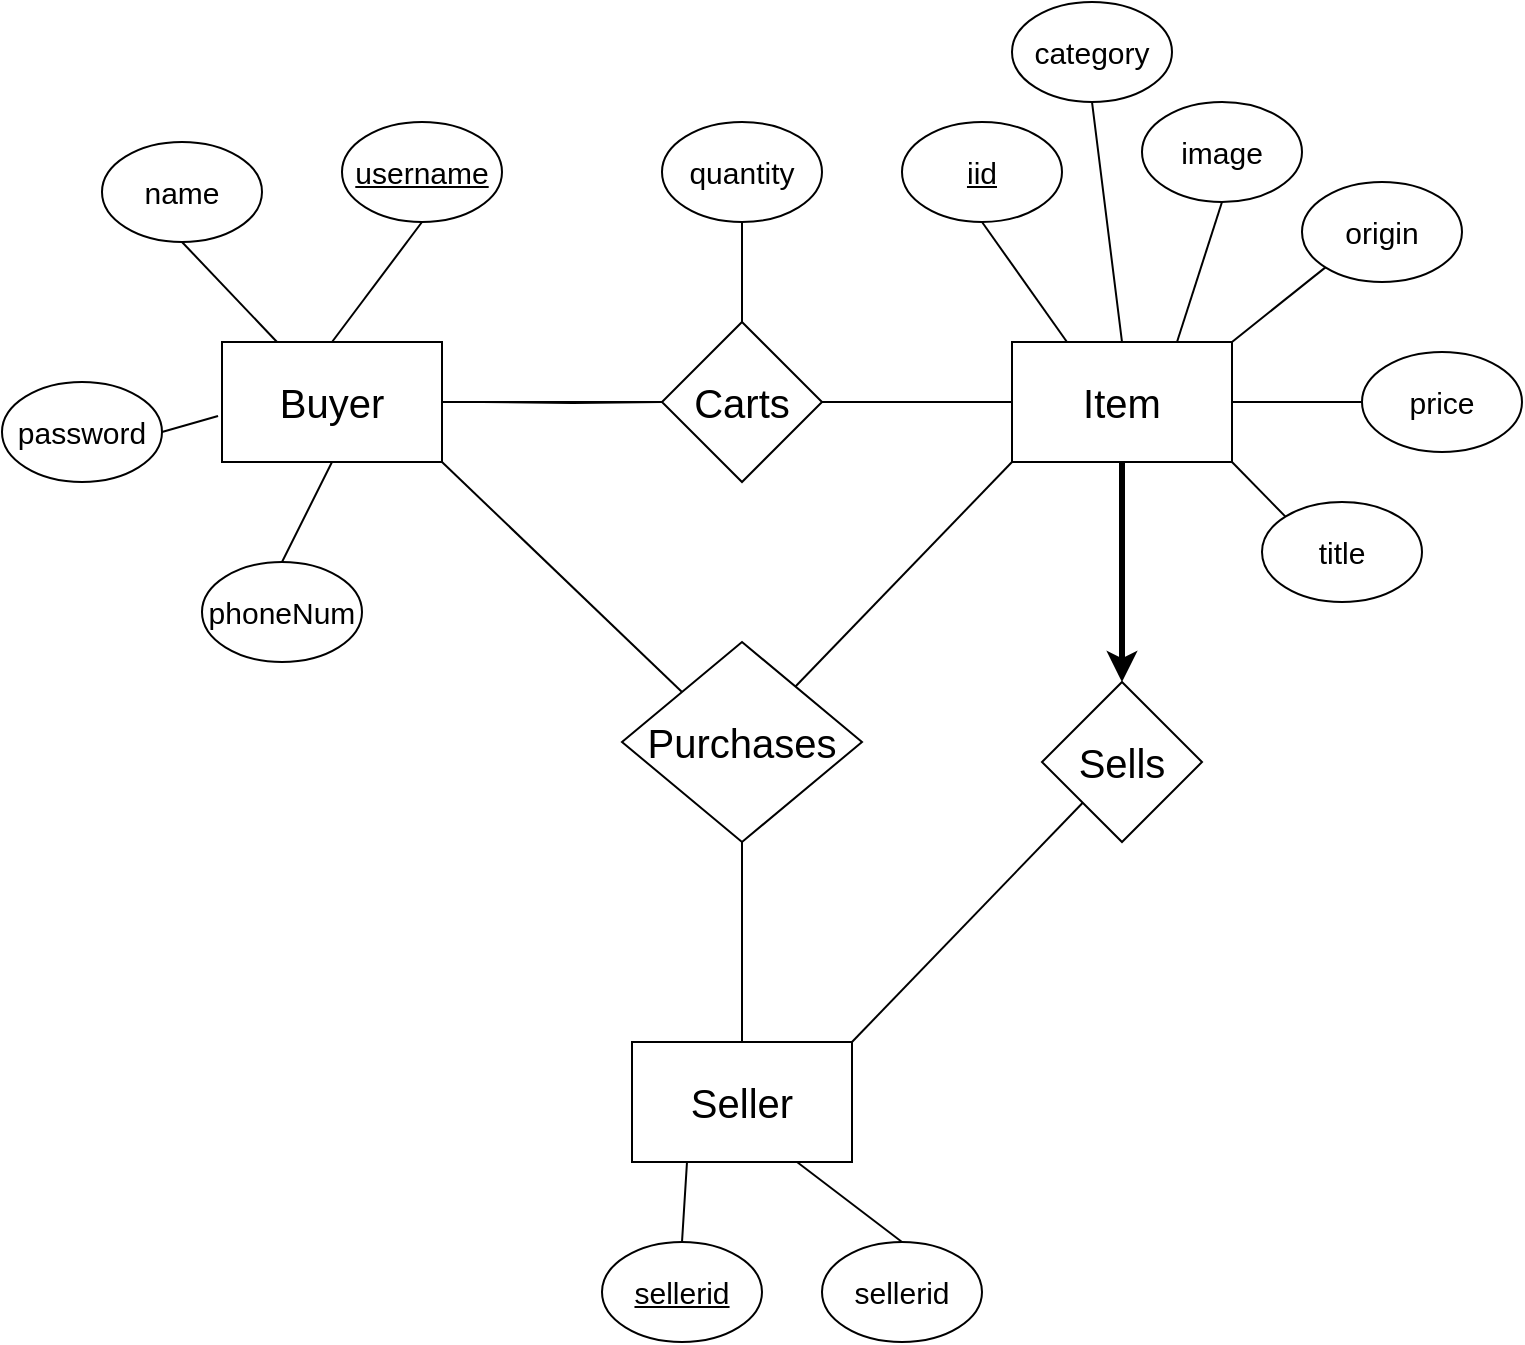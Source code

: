 <mxfile version="14.2.9" type="device"><diagram id="QpL5o1hIX9gAYaQP9EWa" name="Page-1"><mxGraphModel dx="1135" dy="1131" grid="1" gridSize="10" guides="1" tooltips="1" connect="1" arrows="1" fold="1" page="1" pageScale="1" pageWidth="850" pageHeight="1100" math="0" shadow="0"><root><mxCell id="0"/><mxCell id="1" parent="0"/><mxCell id="VQBNhGWBxDBCoFYlKfIo-15" value="" style="edgeStyle=orthogonalEdgeStyle;rounded=0;orthogonalLoop=1;jettySize=auto;html=1;endArrow=none;endFill=0;" edge="1" parent="1" target="VQBNhGWBxDBCoFYlKfIo-12"><mxGeometry relative="1" as="geometry"><mxPoint x="310" y="310" as="sourcePoint"/></mxGeometry></mxCell><mxCell id="VQBNhGWBxDBCoFYlKfIo-4" value="&lt;font style=&quot;font-size: 20px&quot;&gt;Sells&lt;/font&gt;" style="rhombus;whiteSpace=wrap;html=1;" vertex="1" parent="1"><mxGeometry x="590" y="450" width="80" height="80" as="geometry"/></mxCell><mxCell id="VQBNhGWBxDBCoFYlKfIo-5" value="&lt;font style=&quot;font-size: 20px&quot;&gt;Purchases&lt;/font&gt;" style="rhombus;whiteSpace=wrap;html=1;" vertex="1" parent="1"><mxGeometry x="380" y="430" width="120" height="100" as="geometry"/></mxCell><mxCell id="VQBNhGWBxDBCoFYlKfIo-9" value="" style="endArrow=none;html=1;exitX=1;exitY=0;exitDx=0;exitDy=0;endFill=0;" edge="1" parent="1" source="VQBNhGWBxDBCoFYlKfIo-27" target="VQBNhGWBxDBCoFYlKfIo-4"><mxGeometry width="50" height="50" relative="1" as="geometry"><mxPoint x="485" y="640" as="sourcePoint"/><mxPoint x="500" y="590" as="targetPoint"/></mxGeometry></mxCell><mxCell id="VQBNhGWBxDBCoFYlKfIo-11" value="" style="endArrow=none;html=1;entryX=0.5;entryY=1;entryDx=0;entryDy=0;exitX=0.5;exitY=0;exitDx=0;exitDy=0;endFill=0;startArrow=classic;startFill=1;strokeWidth=3;" edge="1" parent="1" source="VQBNhGWBxDBCoFYlKfIo-4" target="VQBNhGWBxDBCoFYlKfIo-23"><mxGeometry width="50" height="50" relative="1" as="geometry"><mxPoint x="460" y="650" as="sourcePoint"/><mxPoint x="630" y="355" as="targetPoint"/></mxGeometry></mxCell><mxCell id="VQBNhGWBxDBCoFYlKfIo-13" style="edgeStyle=orthogonalEdgeStyle;rounded=0;orthogonalLoop=1;jettySize=auto;html=1;endArrow=none;endFill=0;" edge="1" parent="1" source="VQBNhGWBxDBCoFYlKfIo-12"><mxGeometry relative="1" as="geometry"><mxPoint x="310" y="310" as="targetPoint"/></mxGeometry></mxCell><mxCell id="VQBNhGWBxDBCoFYlKfIo-14" style="edgeStyle=orthogonalEdgeStyle;rounded=0;orthogonalLoop=1;jettySize=auto;html=1;endArrow=none;endFill=0;entryX=0;entryY=0.5;entryDx=0;entryDy=0;" edge="1" parent="1" source="VQBNhGWBxDBCoFYlKfIo-12"><mxGeometry relative="1" as="geometry"><mxPoint x="585" y="310" as="targetPoint"/></mxGeometry></mxCell><mxCell id="VQBNhGWBxDBCoFYlKfIo-12" value="&lt;font style=&quot;font-size: 20px&quot;&gt;Carts&lt;/font&gt;" style="rhombus;whiteSpace=wrap;html=1;" vertex="1" parent="1"><mxGeometry x="400" y="270" width="80" height="80" as="geometry"/></mxCell><mxCell id="VQBNhGWBxDBCoFYlKfIo-16" value="" style="endArrow=none;html=1;entryX=0;entryY=1;entryDx=0;entryDy=0;" edge="1" parent="1" source="VQBNhGWBxDBCoFYlKfIo-5" target="VQBNhGWBxDBCoFYlKfIo-23"><mxGeometry width="50" height="50" relative="1" as="geometry"><mxPoint x="450" y="640" as="sourcePoint"/><mxPoint x="585" y="355" as="targetPoint"/></mxGeometry></mxCell><mxCell id="VQBNhGWBxDBCoFYlKfIo-17" value="" style="endArrow=none;html=1;entryX=0.5;entryY=1;entryDx=0;entryDy=0;exitX=0.5;exitY=0;exitDx=0;exitDy=0;" edge="1" parent="1" source="VQBNhGWBxDBCoFYlKfIo-27" target="VQBNhGWBxDBCoFYlKfIo-5"><mxGeometry width="50" height="50" relative="1" as="geometry"><mxPoint x="560" y="650" as="sourcePoint"/><mxPoint x="595" y="365" as="targetPoint"/></mxGeometry></mxCell><mxCell id="VQBNhGWBxDBCoFYlKfIo-18" value="" style="endArrow=none;html=1;entryX=1;entryY=1;entryDx=0;entryDy=0;exitX=0;exitY=0;exitDx=0;exitDy=0;" edge="1" parent="1" source="VQBNhGWBxDBCoFYlKfIo-5" target="VQBNhGWBxDBCoFYlKfIo-20"><mxGeometry width="50" height="50" relative="1" as="geometry"><mxPoint x="509.88" y="454.9" as="sourcePoint"/><mxPoint x="310" y="355" as="targetPoint"/></mxGeometry></mxCell><mxCell id="VQBNhGWBxDBCoFYlKfIo-21" value="" style="edgeStyle=orthogonalEdgeStyle;rounded=0;orthogonalLoop=1;jettySize=auto;html=1;startArrow=none;startFill=0;endArrow=none;endFill=0;strokeWidth=1;" edge="1" parent="1" source="VQBNhGWBxDBCoFYlKfIo-20" target="VQBNhGWBxDBCoFYlKfIo-12"><mxGeometry relative="1" as="geometry"/></mxCell><mxCell id="VQBNhGWBxDBCoFYlKfIo-20" value="&lt;font style=&quot;font-size: 20px&quot;&gt;Buyer&lt;/font&gt;" style="rounded=0;whiteSpace=wrap;html=1;" vertex="1" parent="1"><mxGeometry x="180" y="280" width="110" height="60" as="geometry"/></mxCell><mxCell id="VQBNhGWBxDBCoFYlKfIo-23" value="&lt;font style=&quot;font-size: 20px&quot;&gt;Item&lt;/font&gt;" style="rounded=0;whiteSpace=wrap;html=1;" vertex="1" parent="1"><mxGeometry x="575" y="280" width="110" height="60" as="geometry"/></mxCell><mxCell id="VQBNhGWBxDBCoFYlKfIo-27" value="&lt;font style=&quot;font-size: 20px&quot;&gt;Seller&lt;/font&gt;" style="rounded=0;whiteSpace=wrap;html=1;" vertex="1" parent="1"><mxGeometry x="385" y="630" width="110" height="60" as="geometry"/></mxCell><mxCell id="VQBNhGWBxDBCoFYlKfIo-28" value="&lt;font style=&quot;font-size: 15px&quot;&gt;&lt;u&gt;username&lt;/u&gt;&lt;/font&gt;" style="ellipse;whiteSpace=wrap;html=1;" vertex="1" parent="1"><mxGeometry x="240" y="170" width="80" height="50" as="geometry"/></mxCell><mxCell id="VQBNhGWBxDBCoFYlKfIo-29" value="&lt;font style=&quot;font-size: 15px&quot;&gt;name&lt;/font&gt;" style="ellipse;whiteSpace=wrap;html=1;" vertex="1" parent="1"><mxGeometry x="120" y="180" width="80" height="50" as="geometry"/></mxCell><mxCell id="VQBNhGWBxDBCoFYlKfIo-30" value="&lt;font style=&quot;font-size: 15px&quot;&gt;password&lt;/font&gt;" style="ellipse;whiteSpace=wrap;html=1;" vertex="1" parent="1"><mxGeometry x="70" y="300" width="80" height="50" as="geometry"/></mxCell><mxCell id="VQBNhGWBxDBCoFYlKfIo-31" value="&lt;font style=&quot;font-size: 15px&quot;&gt;phoneNum&lt;/font&gt;" style="ellipse;whiteSpace=wrap;html=1;" vertex="1" parent="1"><mxGeometry x="170" y="390" width="80" height="50" as="geometry"/></mxCell><mxCell id="VQBNhGWBxDBCoFYlKfIo-35" value="" style="endArrow=none;html=1;entryX=0.5;entryY=1;entryDx=0;entryDy=0;exitX=0.5;exitY=0;exitDx=0;exitDy=0;" edge="1" parent="1" source="VQBNhGWBxDBCoFYlKfIo-20" target="VQBNhGWBxDBCoFYlKfIo-28"><mxGeometry width="50" height="50" relative="1" as="geometry"><mxPoint x="420" y="465" as="sourcePoint"/><mxPoint x="300" y="350" as="targetPoint"/></mxGeometry></mxCell><mxCell id="VQBNhGWBxDBCoFYlKfIo-36" value="" style="endArrow=none;html=1;entryX=0.5;entryY=1;entryDx=0;entryDy=0;exitX=0.25;exitY=0;exitDx=0;exitDy=0;" edge="1" parent="1" source="VQBNhGWBxDBCoFYlKfIo-20" target="VQBNhGWBxDBCoFYlKfIo-29"><mxGeometry width="50" height="50" relative="1" as="geometry"><mxPoint x="245" y="290" as="sourcePoint"/><mxPoint x="290" y="230" as="targetPoint"/></mxGeometry></mxCell><mxCell id="VQBNhGWBxDBCoFYlKfIo-37" value="" style="endArrow=none;html=1;entryX=1;entryY=0.5;entryDx=0;entryDy=0;exitX=-0.018;exitY=0.617;exitDx=0;exitDy=0;exitPerimeter=0;" edge="1" parent="1" source="VQBNhGWBxDBCoFYlKfIo-20" target="VQBNhGWBxDBCoFYlKfIo-30"><mxGeometry width="50" height="50" relative="1" as="geometry"><mxPoint x="217.5" y="290" as="sourcePoint"/><mxPoint x="170" y="240" as="targetPoint"/></mxGeometry></mxCell><mxCell id="VQBNhGWBxDBCoFYlKfIo-38" value="" style="endArrow=none;html=1;entryX=0.5;entryY=1;entryDx=0;entryDy=0;exitX=0.5;exitY=0;exitDx=0;exitDy=0;" edge="1" parent="1" source="VQBNhGWBxDBCoFYlKfIo-31" target="VQBNhGWBxDBCoFYlKfIo-20"><mxGeometry width="50" height="50" relative="1" as="geometry"><mxPoint x="227.5" y="300" as="sourcePoint"/><mxPoint x="180" y="250" as="targetPoint"/></mxGeometry></mxCell><mxCell id="VQBNhGWBxDBCoFYlKfIo-39" value="" style="endArrow=none;html=1;exitX=0.25;exitY=0;exitDx=0;exitDy=0;entryX=0.5;entryY=1;entryDx=0;entryDy=0;" edge="1" parent="1" source="VQBNhGWBxDBCoFYlKfIo-23" target="VQBNhGWBxDBCoFYlKfIo-40"><mxGeometry width="50" height="50" relative="1" as="geometry"><mxPoint x="237.5" y="310" as="sourcePoint"/><mxPoint x="603" y="220" as="targetPoint"/></mxGeometry></mxCell><mxCell id="VQBNhGWBxDBCoFYlKfIo-40" value="&lt;font style=&quot;font-size: 15px&quot;&gt;&lt;u&gt;iid&lt;/u&gt;&lt;/font&gt;" style="ellipse;whiteSpace=wrap;html=1;" vertex="1" parent="1"><mxGeometry x="520" y="170" width="80" height="50" as="geometry"/></mxCell><mxCell id="VQBNhGWBxDBCoFYlKfIo-42" value="&lt;font style=&quot;font-size: 15px&quot;&gt;category&lt;/font&gt;" style="ellipse;whiteSpace=wrap;html=1;" vertex="1" parent="1"><mxGeometry x="575" y="110" width="80" height="50" as="geometry"/></mxCell><mxCell id="VQBNhGWBxDBCoFYlKfIo-45" value="" style="endArrow=none;html=1;exitX=0.5;exitY=0;exitDx=0;exitDy=0;entryX=0.5;entryY=1;entryDx=0;entryDy=0;" edge="1" parent="1" source="VQBNhGWBxDBCoFYlKfIo-23" target="VQBNhGWBxDBCoFYlKfIo-42"><mxGeometry width="50" height="50" relative="1" as="geometry"><mxPoint x="612.5" y="290" as="sourcePoint"/><mxPoint x="570" y="230" as="targetPoint"/></mxGeometry></mxCell><mxCell id="VQBNhGWBxDBCoFYlKfIo-46" value="&lt;font style=&quot;font-size: 15px&quot;&gt;image&lt;/font&gt;" style="ellipse;whiteSpace=wrap;html=1;" vertex="1" parent="1"><mxGeometry x="640" y="160" width="80" height="50" as="geometry"/></mxCell><mxCell id="VQBNhGWBxDBCoFYlKfIo-47" value="&lt;font style=&quot;font-size: 15px&quot;&gt;origin&lt;/font&gt;" style="ellipse;whiteSpace=wrap;html=1;" vertex="1" parent="1"><mxGeometry x="720" y="200" width="80" height="50" as="geometry"/></mxCell><mxCell id="VQBNhGWBxDBCoFYlKfIo-48" value="&lt;font style=&quot;font-size: 15px&quot;&gt;price&lt;/font&gt;&lt;span style=&quot;color: rgba(0 , 0 , 0 , 0) ; font-family: monospace ; font-size: 0px&quot;&gt;%3CmxGraphModel%3E%3Croot%3E%3CmxCell%20id%3D%220%22%2F%3E%3CmxCell%20id%3D%221%22%20parent%3D%220%22%2F%3E%3CmxCell%20id%3D%222%22%20value%3D%22%26lt%3Bfont%20style%3D%26quot%3Bfont-size%3A%2015px%26quot%3B%26gt%3Bcategory%26lt%3B%2Ffont%26gt%3B%22%20style%3D%22ellipse%3BwhiteSpace%3Dwrap%3Bhtml%3D1%3B%22%20vertex%3D%221%22%20parent%3D%221%22%3E%3CmxGeometry%20x%3D%22620%22%20y%3D%22170%22%20width%3D%2280%22%20height%3D%2250%22%20as%3D%22geometry%22%2F%3E%3C%2FmxCell%3E%3C%2Froot%3E%3C%2FmxGraphModel%3E&lt;/span&gt;" style="ellipse;whiteSpace=wrap;html=1;" vertex="1" parent="1"><mxGeometry x="750" y="285" width="80" height="50" as="geometry"/></mxCell><mxCell id="VQBNhGWBxDBCoFYlKfIo-49" value="&lt;font style=&quot;font-size: 15px&quot;&gt;title&lt;/font&gt;" style="ellipse;whiteSpace=wrap;html=1;" vertex="1" parent="1"><mxGeometry x="700" y="360" width="80" height="50" as="geometry"/></mxCell><mxCell id="VQBNhGWBxDBCoFYlKfIo-50" value="" style="endArrow=none;html=1;exitX=0.75;exitY=0;exitDx=0;exitDy=0;entryX=0.5;entryY=1;entryDx=0;entryDy=0;" edge="1" parent="1" source="VQBNhGWBxDBCoFYlKfIo-23" target="VQBNhGWBxDBCoFYlKfIo-46"><mxGeometry width="50" height="50" relative="1" as="geometry"><mxPoint x="640" y="290" as="sourcePoint"/><mxPoint x="610" y="160" as="targetPoint"/></mxGeometry></mxCell><mxCell id="VQBNhGWBxDBCoFYlKfIo-51" value="" style="endArrow=none;html=1;exitX=1;exitY=0;exitDx=0;exitDy=0;entryX=0;entryY=1;entryDx=0;entryDy=0;" edge="1" parent="1" source="VQBNhGWBxDBCoFYlKfIo-23" target="VQBNhGWBxDBCoFYlKfIo-47"><mxGeometry width="50" height="50" relative="1" as="geometry"><mxPoint x="650" y="300" as="sourcePoint"/><mxPoint x="620" y="170" as="targetPoint"/></mxGeometry></mxCell><mxCell id="VQBNhGWBxDBCoFYlKfIo-52" value="" style="endArrow=none;html=1;entryX=0;entryY=0.5;entryDx=0;entryDy=0;exitX=1;exitY=0.5;exitDx=0;exitDy=0;" edge="1" parent="1" source="VQBNhGWBxDBCoFYlKfIo-23" target="VQBNhGWBxDBCoFYlKfIo-48"><mxGeometry width="50" height="50" relative="1" as="geometry"><mxPoint x="690" y="310" as="sourcePoint"/><mxPoint x="630" y="180" as="targetPoint"/></mxGeometry></mxCell><mxCell id="VQBNhGWBxDBCoFYlKfIo-53" value="" style="endArrow=none;html=1;entryX=0;entryY=0;entryDx=0;entryDy=0;exitX=1;exitY=1;exitDx=0;exitDy=0;" edge="1" parent="1" source="VQBNhGWBxDBCoFYlKfIo-23" target="VQBNhGWBxDBCoFYlKfIo-49"><mxGeometry width="50" height="50" relative="1" as="geometry"><mxPoint x="690" y="340" as="sourcePoint"/><mxPoint x="640" y="190" as="targetPoint"/></mxGeometry></mxCell><mxCell id="VQBNhGWBxDBCoFYlKfIo-54" value="&lt;font style=&quot;font-size: 15px&quot;&gt;&lt;u&gt;sellerid&lt;/u&gt;&lt;/font&gt;" style="ellipse;whiteSpace=wrap;html=1;" vertex="1" parent="1"><mxGeometry x="370" y="730" width="80" height="50" as="geometry"/></mxCell><mxCell id="VQBNhGWBxDBCoFYlKfIo-55" value="" style="endArrow=none;html=1;exitX=0.25;exitY=1;exitDx=0;exitDy=0;entryX=0.5;entryY=0;entryDx=0;entryDy=0;" edge="1" parent="1" source="VQBNhGWBxDBCoFYlKfIo-27" target="VQBNhGWBxDBCoFYlKfIo-54"><mxGeometry width="50" height="50" relative="1" as="geometry"><mxPoint x="612.5" y="290" as="sourcePoint"/><mxPoint x="570" y="230" as="targetPoint"/></mxGeometry></mxCell><mxCell id="VQBNhGWBxDBCoFYlKfIo-56" value="&lt;font style=&quot;font-size: 15px&quot;&gt;sellerid&lt;/font&gt;" style="ellipse;whiteSpace=wrap;html=1;" vertex="1" parent="1"><mxGeometry x="480" y="730" width="80" height="50" as="geometry"/></mxCell><mxCell id="VQBNhGWBxDBCoFYlKfIo-57" value="" style="endArrow=none;html=1;exitX=0.75;exitY=1;exitDx=0;exitDy=0;entryX=0.5;entryY=0;entryDx=0;entryDy=0;" edge="1" parent="1" source="VQBNhGWBxDBCoFYlKfIo-27" target="VQBNhGWBxDBCoFYlKfIo-56"><mxGeometry width="50" height="50" relative="1" as="geometry"><mxPoint x="422.5" y="700" as="sourcePoint"/><mxPoint x="430" y="740" as="targetPoint"/></mxGeometry></mxCell><mxCell id="VQBNhGWBxDBCoFYlKfIo-59" style="edgeStyle=orthogonalEdgeStyle;rounded=0;orthogonalLoop=1;jettySize=auto;html=1;entryX=0.5;entryY=0;entryDx=0;entryDy=0;startArrow=none;startFill=0;endArrow=none;endFill=0;strokeWidth=1;" edge="1" parent="1" source="VQBNhGWBxDBCoFYlKfIo-58" target="VQBNhGWBxDBCoFYlKfIo-12"><mxGeometry relative="1" as="geometry"/></mxCell><mxCell id="VQBNhGWBxDBCoFYlKfIo-58" value="&lt;font style=&quot;font-size: 15px&quot;&gt;quantity&lt;/font&gt;" style="ellipse;whiteSpace=wrap;html=1;" vertex="1" parent="1"><mxGeometry x="400" y="170" width="80" height="50" as="geometry"/></mxCell></root></mxGraphModel></diagram></mxfile>